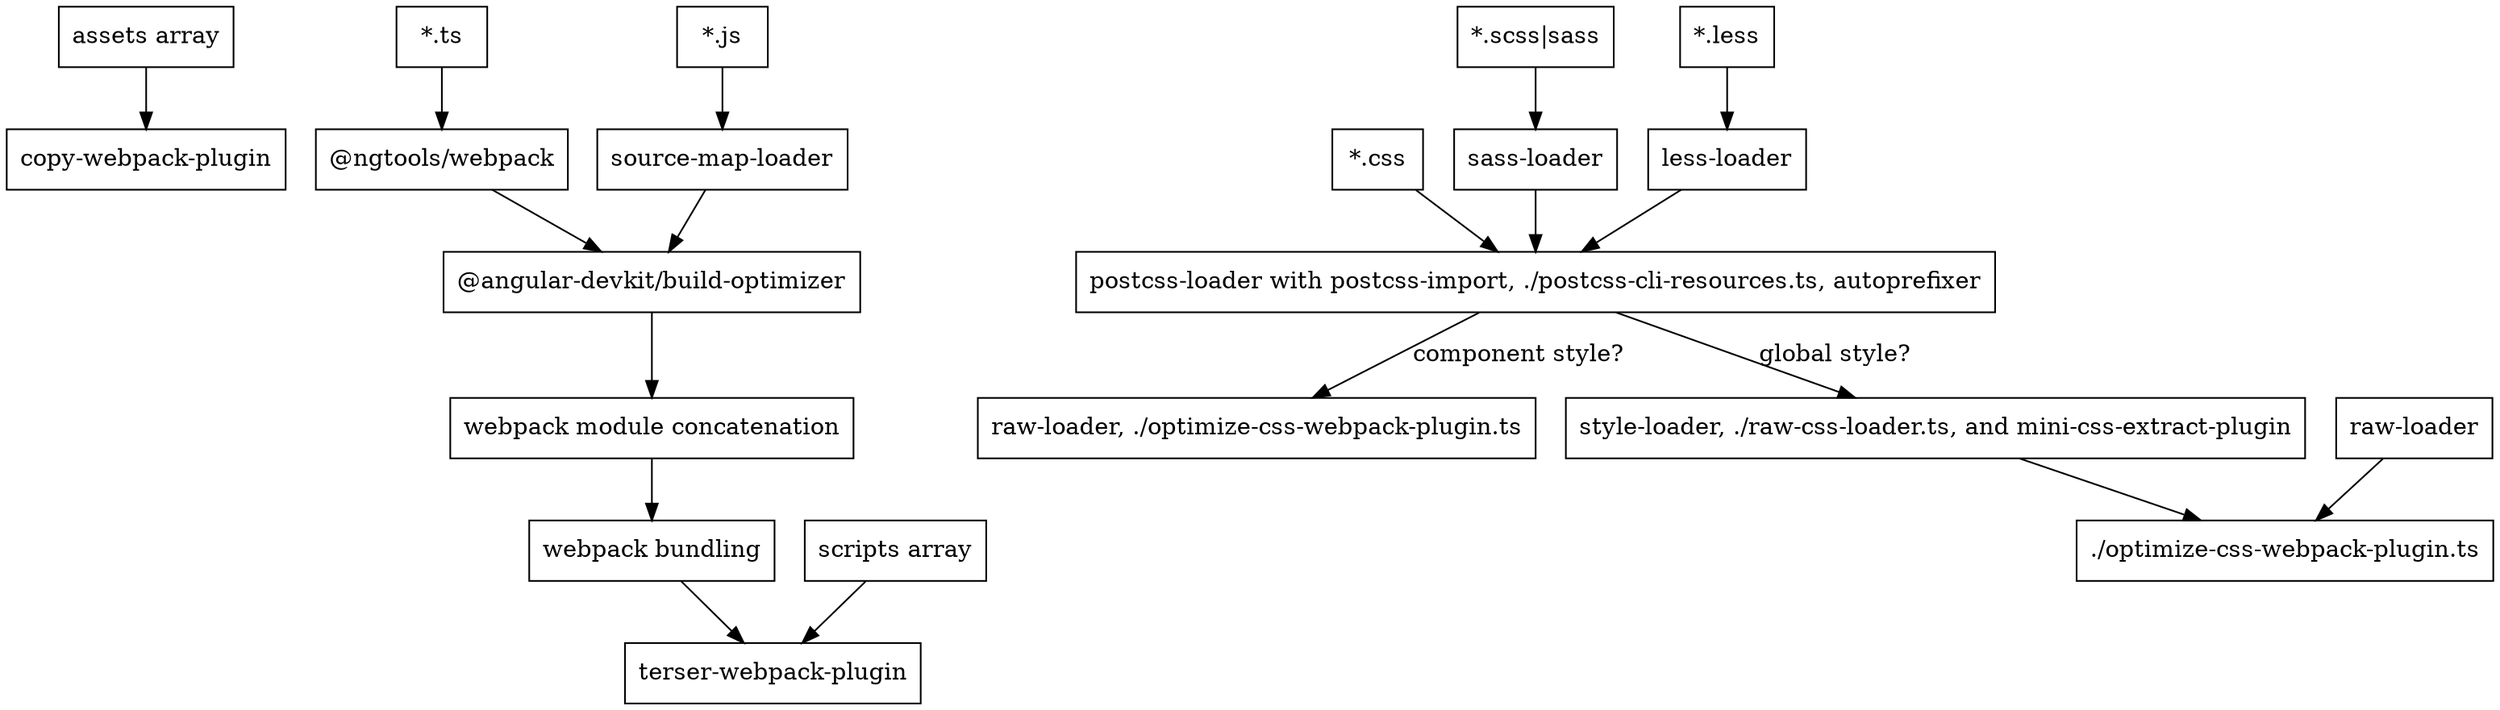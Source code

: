 digraph G {
  node [shape=rectangle];
  "assets array" -> "copy-webpack-plugin";
  "*.ts" -> "@ngtools/webpack" -> "@angular-devkit/build-optimizer";
  "*.js" -> "source-map-loader" -> "@angular-devkit/build-optimizer";
  "@angular-devkit/build-optimizer" -> "webpack module concatenation" -> "webpack bundling" -> "terser-webpack-plugin";
  "scripts array" -> "terser-webpack-plugin";
  "*.css" -> "postcss-loader with postcss-import, ./postcss-cli-resources.ts, autoprefixer";
  "*.scss\|sass" -> "sass-loader" -> "postcss-loader with postcss-import, ./postcss-cli-resources.ts, autoprefixer";
  "*.less" -> "less-loader" -> "postcss-loader with postcss-import, ./postcss-cli-resources.ts, autoprefixer";
  "postcss-loader with postcss-import, ./postcss-cli-resources.ts, autoprefixer" -> "raw-loader, ./optimize-css-webpack-plugin.ts"  [label="component style?"];
  "raw-loader" -> "./optimize-css-webpack-plugin.ts"
  "postcss-loader with postcss-import, ./postcss-cli-resources.ts, autoprefixer" -> "style-loader, ./raw-css-loader.ts, and mini-css-extract-plugin" [label="global style?"];
  "style-loader, ./raw-css-loader.ts, and mini-css-extract-plugin" -> "./optimize-css-webpack-plugin.ts"
}
